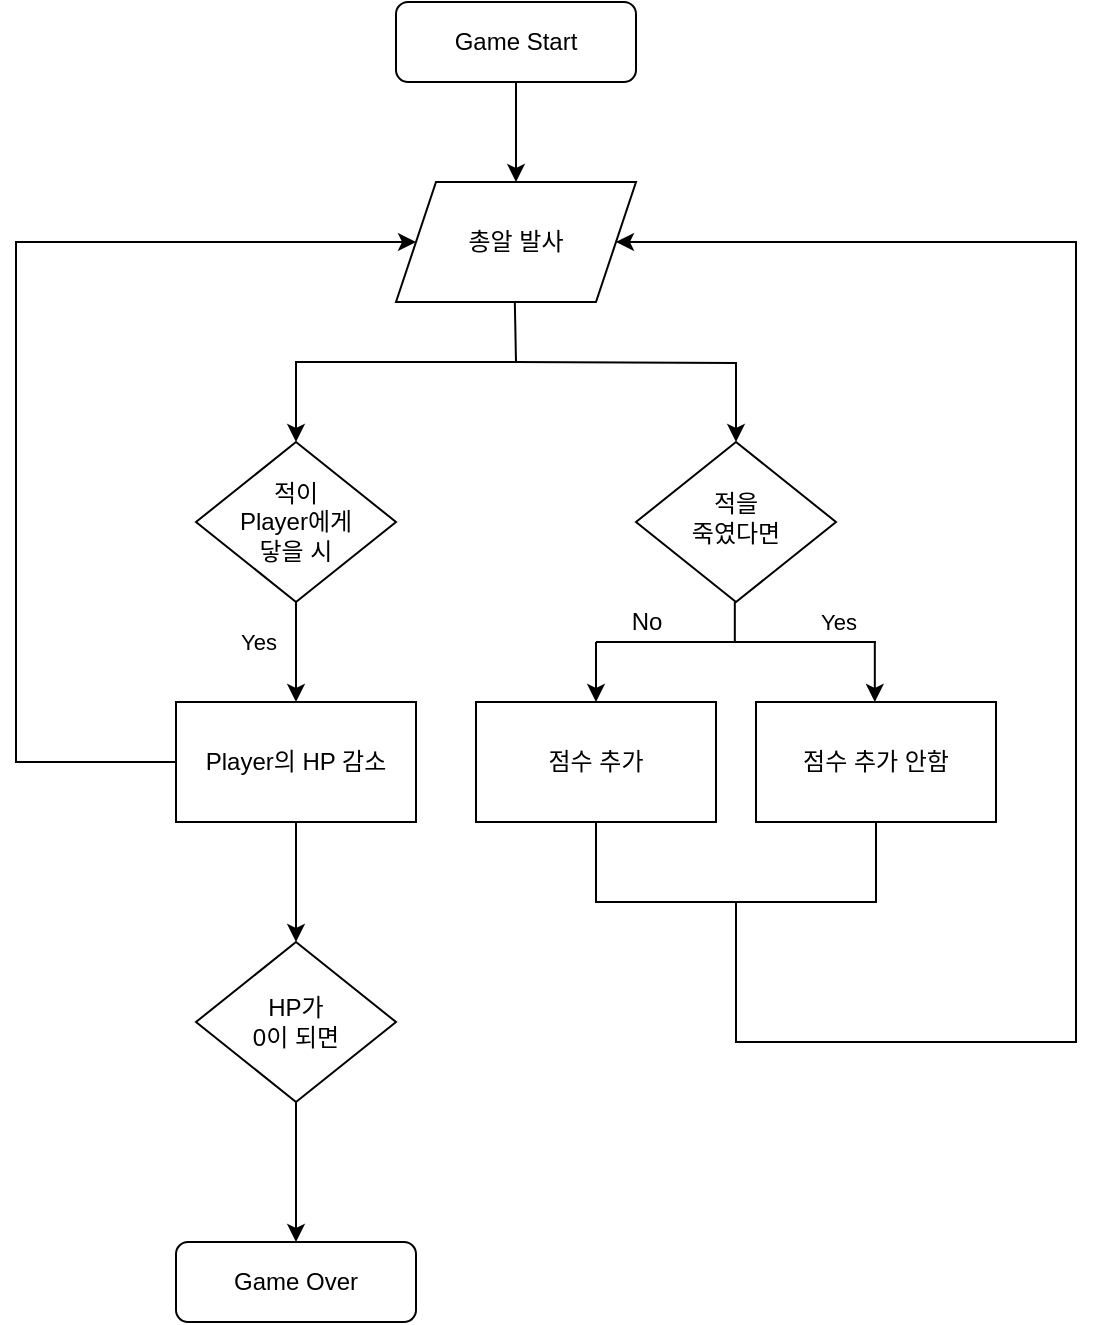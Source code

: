 <mxfile version="18.0.3" type="device"><diagram id="C5RBs43oDa-KdzZeNtuy" name="Page-1"><mxGraphModel dx="1221" dy="613" grid="1" gridSize="10" guides="1" tooltips="1" connect="1" arrows="1" fold="1" page="1" pageScale="1" pageWidth="827" pageHeight="1169" math="0" shadow="0"><root><mxCell id="WIyWlLk6GJQsqaUBKTNV-0"/><mxCell id="WIyWlLk6GJQsqaUBKTNV-1" parent="WIyWlLk6GJQsqaUBKTNV-0"/><mxCell id="g0QkfTXy9Kqzb7Ne18lA-6" value="" style="edgeStyle=orthogonalEdgeStyle;rounded=0;orthogonalLoop=1;jettySize=auto;html=1;" edge="1" parent="WIyWlLk6GJQsqaUBKTNV-1" source="WIyWlLk6GJQsqaUBKTNV-3" target="qGA1THWrZPm8di9Pzu0i-2"><mxGeometry relative="1" as="geometry"/></mxCell><mxCell id="WIyWlLk6GJQsqaUBKTNV-3" value="Game Start" style="rounded=1;whiteSpace=wrap;html=1;fontSize=12;glass=0;strokeWidth=1;shadow=0;" parent="WIyWlLk6GJQsqaUBKTNV-1" vertex="1"><mxGeometry x="380" y="30" width="120" height="40" as="geometry"/></mxCell><mxCell id="WIyWlLk6GJQsqaUBKTNV-10" value="적을&lt;br&gt;죽였다면" style="rhombus;whiteSpace=wrap;html=1;shadow=0;fontFamily=Helvetica;fontSize=12;align=center;strokeWidth=1;spacing=6;spacingTop=-4;" parent="WIyWlLk6GJQsqaUBKTNV-1" vertex="1"><mxGeometry x="500" y="250" width="100" height="80" as="geometry"/></mxCell><mxCell id="WIyWlLk6GJQsqaUBKTNV-11" value="Game Over" style="rounded=1;whiteSpace=wrap;html=1;fontSize=12;glass=0;strokeWidth=1;shadow=0;" parent="WIyWlLk6GJQsqaUBKTNV-1" vertex="1"><mxGeometry x="270" y="650" width="120" height="40" as="geometry"/></mxCell><mxCell id="qGA1THWrZPm8di9Pzu0i-2" value="총알 발사" style="shape=parallelogram;perimeter=parallelogramPerimeter;whiteSpace=wrap;html=1;fixedSize=1;" parent="WIyWlLk6GJQsqaUBKTNV-1" vertex="1"><mxGeometry x="380" y="120" width="120" height="60" as="geometry"/></mxCell><mxCell id="g0QkfTXy9Kqzb7Ne18lA-17" value="" style="edgeStyle=orthogonalEdgeStyle;rounded=0;orthogonalLoop=1;jettySize=auto;html=1;" edge="1" parent="WIyWlLk6GJQsqaUBKTNV-1" source="g0QkfTXy9Kqzb7Ne18lA-0" target="g0QkfTXy9Kqzb7Ne18lA-3"><mxGeometry relative="1" as="geometry"/></mxCell><mxCell id="g0QkfTXy9Kqzb7Ne18lA-0" value="적이&lt;br&gt;Player에게&lt;br&gt;닿을 시" style="rhombus;whiteSpace=wrap;html=1;" vertex="1" parent="WIyWlLk6GJQsqaUBKTNV-1"><mxGeometry x="280" y="250" width="100" height="80" as="geometry"/></mxCell><mxCell id="g0QkfTXy9Kqzb7Ne18lA-1" value="점수 추가 안함" style="rounded=0;whiteSpace=wrap;html=1;" vertex="1" parent="WIyWlLk6GJQsqaUBKTNV-1"><mxGeometry x="560" y="380" width="120" height="60" as="geometry"/></mxCell><mxCell id="g0QkfTXy9Kqzb7Ne18lA-2" value="점수 추가" style="rounded=0;whiteSpace=wrap;html=1;" vertex="1" parent="WIyWlLk6GJQsqaUBKTNV-1"><mxGeometry x="420" y="380" width="120" height="60" as="geometry"/></mxCell><mxCell id="g0QkfTXy9Kqzb7Ne18lA-25" value="" style="edgeStyle=orthogonalEdgeStyle;rounded=0;orthogonalLoop=1;jettySize=auto;html=1;" edge="1" parent="WIyWlLk6GJQsqaUBKTNV-1" source="g0QkfTXy9Kqzb7Ne18lA-3" target="g0QkfTXy9Kqzb7Ne18lA-4"><mxGeometry relative="1" as="geometry"/></mxCell><mxCell id="g0QkfTXy9Kqzb7Ne18lA-3" value="Player의 HP 감소" style="rounded=0;whiteSpace=wrap;html=1;" vertex="1" parent="WIyWlLk6GJQsqaUBKTNV-1"><mxGeometry x="270" y="380" width="120" height="60" as="geometry"/></mxCell><mxCell id="g0QkfTXy9Kqzb7Ne18lA-26" value="" style="edgeStyle=orthogonalEdgeStyle;rounded=0;orthogonalLoop=1;jettySize=auto;html=1;" edge="1" parent="WIyWlLk6GJQsqaUBKTNV-1" source="g0QkfTXy9Kqzb7Ne18lA-4" target="WIyWlLk6GJQsqaUBKTNV-11"><mxGeometry relative="1" as="geometry"/></mxCell><mxCell id="g0QkfTXy9Kqzb7Ne18lA-4" value="HP가&lt;br&gt;0이 되면" style="rhombus;whiteSpace=wrap;html=1;" vertex="1" parent="WIyWlLk6GJQsqaUBKTNV-1"><mxGeometry x="280" y="500" width="100" height="80" as="geometry"/></mxCell><mxCell id="g0QkfTXy9Kqzb7Ne18lA-14" value="" style="edgeStyle=orthogonalEdgeStyle;rounded=0;orthogonalLoop=1;jettySize=auto;html=1;" edge="1" parent="WIyWlLk6GJQsqaUBKTNV-1" target="WIyWlLk6GJQsqaUBKTNV-10"><mxGeometry relative="1" as="geometry"><mxPoint x="440" y="210" as="sourcePoint"/></mxGeometry></mxCell><mxCell id="g0QkfTXy9Kqzb7Ne18lA-15" value="" style="edgeStyle=orthogonalEdgeStyle;rounded=0;orthogonalLoop=1;jettySize=auto;html=1;" edge="1" parent="WIyWlLk6GJQsqaUBKTNV-1"><mxGeometry relative="1" as="geometry"><mxPoint x="440" y="210" as="sourcePoint"/><mxPoint x="330" y="250" as="targetPoint"/><Array as="points"><mxPoint x="330" y="210"/></Array></mxGeometry></mxCell><mxCell id="g0QkfTXy9Kqzb7Ne18lA-16" value="" style="endArrow=none;html=1;rounded=0;" edge="1" parent="WIyWlLk6GJQsqaUBKTNV-1"><mxGeometry width="50" height="50" relative="1" as="geometry"><mxPoint x="440" y="210" as="sourcePoint"/><mxPoint x="439.41" y="180" as="targetPoint"/></mxGeometry></mxCell><mxCell id="g0QkfTXy9Kqzb7Ne18lA-21" value="" style="endArrow=classic;html=1;rounded=0;entryX=0.5;entryY=0;entryDx=0;entryDy=0;" edge="1" parent="WIyWlLk6GJQsqaUBKTNV-1" target="g0QkfTXy9Kqzb7Ne18lA-2"><mxGeometry width="50" height="50" relative="1" as="geometry"><mxPoint x="480" y="350" as="sourcePoint"/><mxPoint x="495" y="380" as="targetPoint"/></mxGeometry></mxCell><mxCell id="g0QkfTXy9Kqzb7Ne18lA-22" value="" style="endArrow=classic;html=1;rounded=0;entryX=0.5;entryY=0;entryDx=0;entryDy=0;" edge="1" parent="WIyWlLk6GJQsqaUBKTNV-1"><mxGeometry width="50" height="50" relative="1" as="geometry"><mxPoint x="619.41" y="350" as="sourcePoint"/><mxPoint x="619.41" y="380" as="targetPoint"/></mxGeometry></mxCell><mxCell id="g0QkfTXy9Kqzb7Ne18lA-23" value="" style="endArrow=none;html=1;rounded=0;" edge="1" parent="WIyWlLk6GJQsqaUBKTNV-1"><mxGeometry width="50" height="50" relative="1" as="geometry"><mxPoint x="480" y="350" as="sourcePoint"/><mxPoint x="620" y="350" as="targetPoint"/></mxGeometry></mxCell><mxCell id="g0QkfTXy9Kqzb7Ne18lA-33" value="Yes" style="edgeLabel;html=1;align=center;verticalAlign=middle;resizable=0;points=[];" vertex="1" connectable="0" parent="g0QkfTXy9Kqzb7Ne18lA-23"><mxGeometry x="-0.762" y="-2" relative="1" as="geometry"><mxPoint x="104" y="-12" as="offset"/></mxGeometry></mxCell><mxCell id="g0QkfTXy9Kqzb7Ne18lA-36" value="Yes" style="edgeLabel;html=1;align=center;verticalAlign=middle;resizable=0;points=[];" vertex="1" connectable="0" parent="g0QkfTXy9Kqzb7Ne18lA-23"><mxGeometry x="-0.762" y="-2" relative="1" as="geometry"><mxPoint x="-186" y="-2" as="offset"/></mxGeometry></mxCell><mxCell id="g0QkfTXy9Kqzb7Ne18lA-24" value="" style="endArrow=none;html=1;rounded=0;" edge="1" parent="WIyWlLk6GJQsqaUBKTNV-1"><mxGeometry width="50" height="50" relative="1" as="geometry"><mxPoint x="549.41" y="350" as="sourcePoint"/><mxPoint x="549.41" y="330" as="targetPoint"/></mxGeometry></mxCell><mxCell id="g0QkfTXy9Kqzb7Ne18lA-29" value="" style="endArrow=none;html=1;rounded=0;exitX=0.5;exitY=1;exitDx=0;exitDy=0;entryX=0.5;entryY=1;entryDx=0;entryDy=0;" edge="1" parent="WIyWlLk6GJQsqaUBKTNV-1" source="g0QkfTXy9Kqzb7Ne18lA-2" target="g0QkfTXy9Kqzb7Ne18lA-1"><mxGeometry width="50" height="50" relative="1" as="geometry"><mxPoint x="570" y="460" as="sourcePoint"/><mxPoint x="570" y="530" as="targetPoint"/><Array as="points"><mxPoint x="480" y="480"/><mxPoint x="620" y="480"/></Array></mxGeometry></mxCell><mxCell id="g0QkfTXy9Kqzb7Ne18lA-31" value="" style="endArrow=classic;html=1;rounded=0;entryX=1;entryY=0.5;entryDx=0;entryDy=0;" edge="1" parent="WIyWlLk6GJQsqaUBKTNV-1" target="qGA1THWrZPm8di9Pzu0i-2"><mxGeometry width="50" height="50" relative="1" as="geometry"><mxPoint x="550" y="480" as="sourcePoint"/><mxPoint x="420" y="400" as="targetPoint"/><Array as="points"><mxPoint x="550" y="550"/><mxPoint x="720" y="550"/><mxPoint x="720" y="150"/></Array></mxGeometry></mxCell><mxCell id="g0QkfTXy9Kqzb7Ne18lA-32" value="" style="endArrow=classic;html=1;rounded=0;exitX=0;exitY=0.5;exitDx=0;exitDy=0;entryX=0;entryY=0.5;entryDx=0;entryDy=0;" edge="1" parent="WIyWlLk6GJQsqaUBKTNV-1" source="g0QkfTXy9Kqzb7Ne18lA-3" target="qGA1THWrZPm8di9Pzu0i-2"><mxGeometry width="50" height="50" relative="1" as="geometry"><mxPoint x="370" y="450" as="sourcePoint"/><mxPoint x="420" y="400" as="targetPoint"/><Array as="points"><mxPoint x="190" y="410"/><mxPoint x="190" y="150"/></Array></mxGeometry></mxCell><mxCell id="g0QkfTXy9Kqzb7Ne18lA-35" value="No" style="text;html=1;align=center;verticalAlign=middle;resizable=0;points=[];autosize=1;strokeColor=none;fillColor=none;" vertex="1" parent="WIyWlLk6GJQsqaUBKTNV-1"><mxGeometry x="490" y="330" width="30" height="20" as="geometry"/></mxCell></root></mxGraphModel></diagram></mxfile>